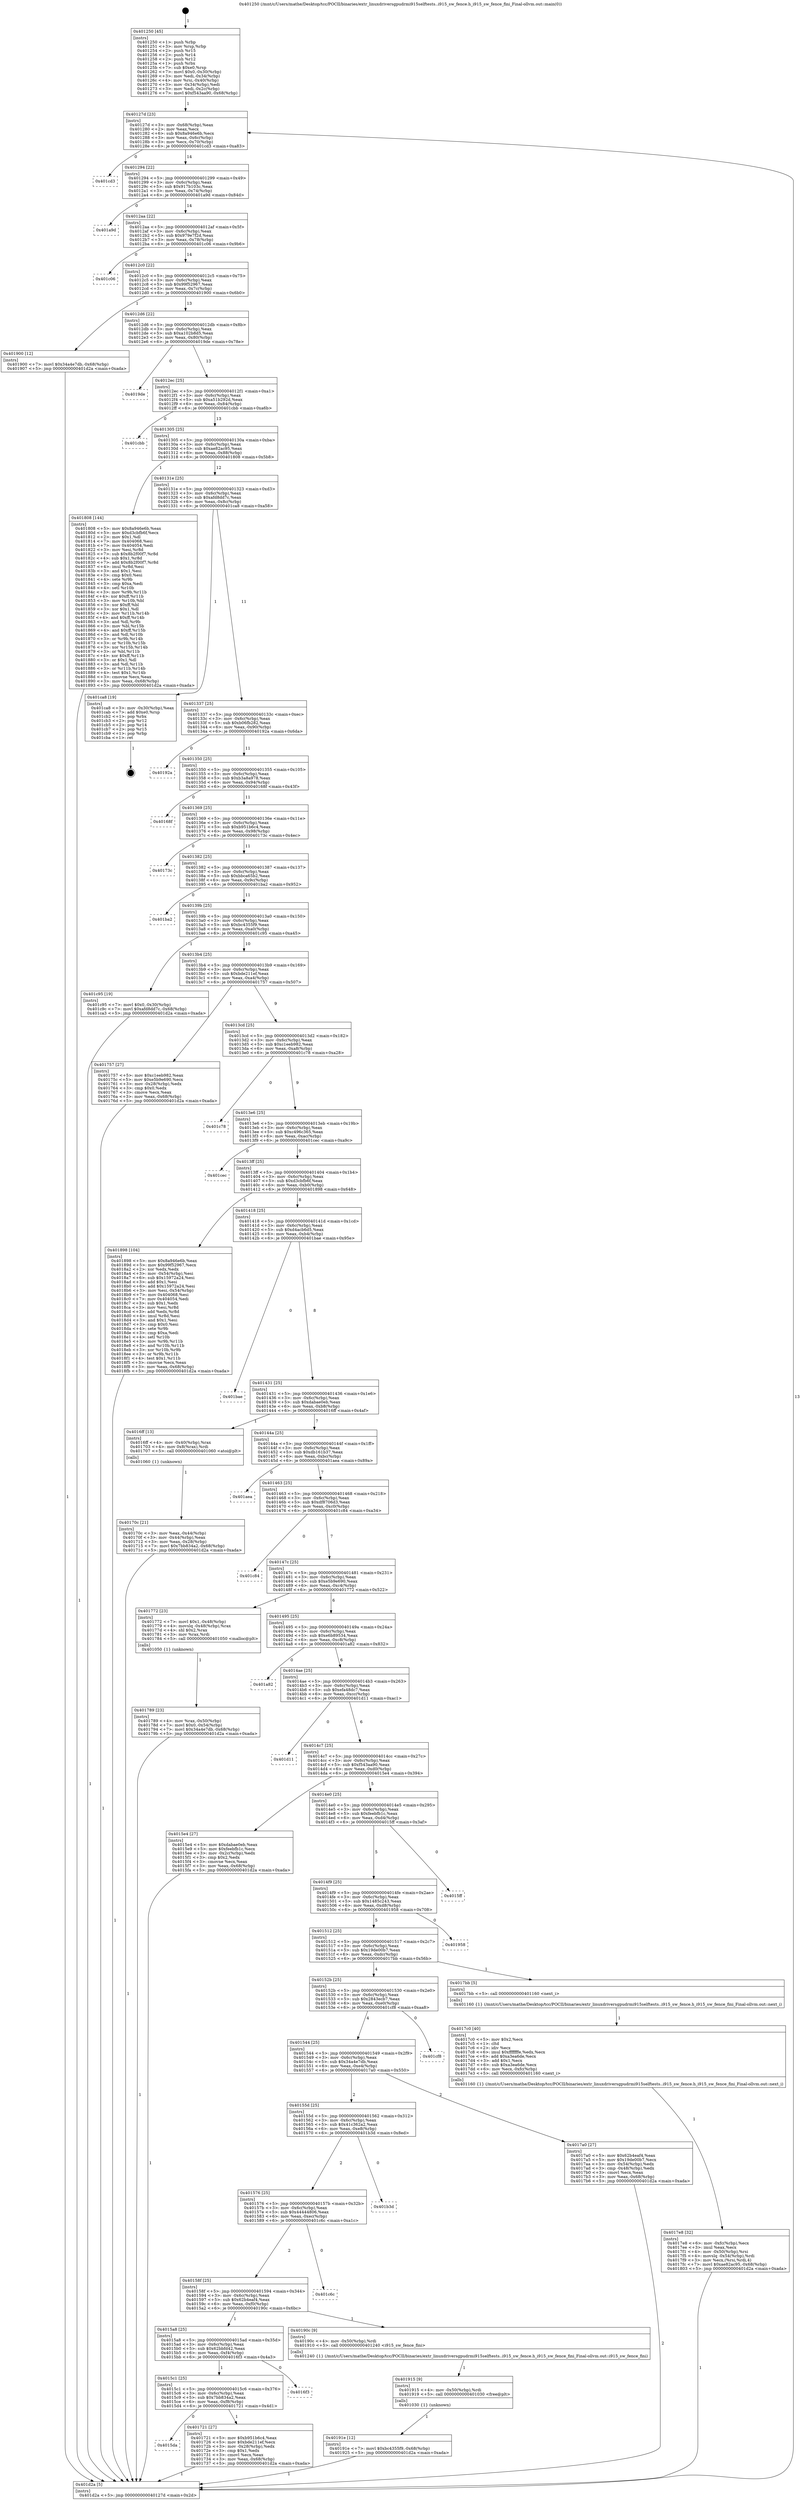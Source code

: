 digraph "0x401250" {
  label = "0x401250 (/mnt/c/Users/mathe/Desktop/tcc/POCII/binaries/extr_linuxdriversgpudrmi915selftests..i915_sw_fence.h_i915_sw_fence_fini_Final-ollvm.out::main(0))"
  labelloc = "t"
  node[shape=record]

  Entry [label="",width=0.3,height=0.3,shape=circle,fillcolor=black,style=filled]
  "0x40127d" [label="{
     0x40127d [23]\l
     | [instrs]\l
     &nbsp;&nbsp;0x40127d \<+3\>: mov -0x68(%rbp),%eax\l
     &nbsp;&nbsp;0x401280 \<+2\>: mov %eax,%ecx\l
     &nbsp;&nbsp;0x401282 \<+6\>: sub $0x8a946e6b,%ecx\l
     &nbsp;&nbsp;0x401288 \<+3\>: mov %eax,-0x6c(%rbp)\l
     &nbsp;&nbsp;0x40128b \<+3\>: mov %ecx,-0x70(%rbp)\l
     &nbsp;&nbsp;0x40128e \<+6\>: je 0000000000401cd3 \<main+0xa83\>\l
  }"]
  "0x401cd3" [label="{
     0x401cd3\l
  }", style=dashed]
  "0x401294" [label="{
     0x401294 [22]\l
     | [instrs]\l
     &nbsp;&nbsp;0x401294 \<+5\>: jmp 0000000000401299 \<main+0x49\>\l
     &nbsp;&nbsp;0x401299 \<+3\>: mov -0x6c(%rbp),%eax\l
     &nbsp;&nbsp;0x40129c \<+5\>: sub $0x917b103c,%eax\l
     &nbsp;&nbsp;0x4012a1 \<+3\>: mov %eax,-0x74(%rbp)\l
     &nbsp;&nbsp;0x4012a4 \<+6\>: je 0000000000401a9d \<main+0x84d\>\l
  }"]
  Exit [label="",width=0.3,height=0.3,shape=circle,fillcolor=black,style=filled,peripheries=2]
  "0x401a9d" [label="{
     0x401a9d\l
  }", style=dashed]
  "0x4012aa" [label="{
     0x4012aa [22]\l
     | [instrs]\l
     &nbsp;&nbsp;0x4012aa \<+5\>: jmp 00000000004012af \<main+0x5f\>\l
     &nbsp;&nbsp;0x4012af \<+3\>: mov -0x6c(%rbp),%eax\l
     &nbsp;&nbsp;0x4012b2 \<+5\>: sub $0x979e7f2d,%eax\l
     &nbsp;&nbsp;0x4012b7 \<+3\>: mov %eax,-0x78(%rbp)\l
     &nbsp;&nbsp;0x4012ba \<+6\>: je 0000000000401c06 \<main+0x9b6\>\l
  }"]
  "0x40191e" [label="{
     0x40191e [12]\l
     | [instrs]\l
     &nbsp;&nbsp;0x40191e \<+7\>: movl $0xbc4355f9,-0x68(%rbp)\l
     &nbsp;&nbsp;0x401925 \<+5\>: jmp 0000000000401d2a \<main+0xada\>\l
  }"]
  "0x401c06" [label="{
     0x401c06\l
  }", style=dashed]
  "0x4012c0" [label="{
     0x4012c0 [22]\l
     | [instrs]\l
     &nbsp;&nbsp;0x4012c0 \<+5\>: jmp 00000000004012c5 \<main+0x75\>\l
     &nbsp;&nbsp;0x4012c5 \<+3\>: mov -0x6c(%rbp),%eax\l
     &nbsp;&nbsp;0x4012c8 \<+5\>: sub $0x99f52967,%eax\l
     &nbsp;&nbsp;0x4012cd \<+3\>: mov %eax,-0x7c(%rbp)\l
     &nbsp;&nbsp;0x4012d0 \<+6\>: je 0000000000401900 \<main+0x6b0\>\l
  }"]
  "0x401915" [label="{
     0x401915 [9]\l
     | [instrs]\l
     &nbsp;&nbsp;0x401915 \<+4\>: mov -0x50(%rbp),%rdi\l
     &nbsp;&nbsp;0x401919 \<+5\>: call 0000000000401030 \<free@plt\>\l
     | [calls]\l
     &nbsp;&nbsp;0x401030 \{1\} (unknown)\l
  }"]
  "0x401900" [label="{
     0x401900 [12]\l
     | [instrs]\l
     &nbsp;&nbsp;0x401900 \<+7\>: movl $0x34a4e7db,-0x68(%rbp)\l
     &nbsp;&nbsp;0x401907 \<+5\>: jmp 0000000000401d2a \<main+0xada\>\l
  }"]
  "0x4012d6" [label="{
     0x4012d6 [22]\l
     | [instrs]\l
     &nbsp;&nbsp;0x4012d6 \<+5\>: jmp 00000000004012db \<main+0x8b\>\l
     &nbsp;&nbsp;0x4012db \<+3\>: mov -0x6c(%rbp),%eax\l
     &nbsp;&nbsp;0x4012de \<+5\>: sub $0xa102b8d5,%eax\l
     &nbsp;&nbsp;0x4012e3 \<+3\>: mov %eax,-0x80(%rbp)\l
     &nbsp;&nbsp;0x4012e6 \<+6\>: je 00000000004019de \<main+0x78e\>\l
  }"]
  "0x4017e8" [label="{
     0x4017e8 [32]\l
     | [instrs]\l
     &nbsp;&nbsp;0x4017e8 \<+6\>: mov -0xfc(%rbp),%ecx\l
     &nbsp;&nbsp;0x4017ee \<+3\>: imul %eax,%ecx\l
     &nbsp;&nbsp;0x4017f1 \<+4\>: mov -0x50(%rbp),%rsi\l
     &nbsp;&nbsp;0x4017f5 \<+4\>: movslq -0x54(%rbp),%rdi\l
     &nbsp;&nbsp;0x4017f9 \<+3\>: mov %ecx,(%rsi,%rdi,4)\l
     &nbsp;&nbsp;0x4017fc \<+7\>: movl $0xae82ac95,-0x68(%rbp)\l
     &nbsp;&nbsp;0x401803 \<+5\>: jmp 0000000000401d2a \<main+0xada\>\l
  }"]
  "0x4019de" [label="{
     0x4019de\l
  }", style=dashed]
  "0x4012ec" [label="{
     0x4012ec [25]\l
     | [instrs]\l
     &nbsp;&nbsp;0x4012ec \<+5\>: jmp 00000000004012f1 \<main+0xa1\>\l
     &nbsp;&nbsp;0x4012f1 \<+3\>: mov -0x6c(%rbp),%eax\l
     &nbsp;&nbsp;0x4012f4 \<+5\>: sub $0xa51b292d,%eax\l
     &nbsp;&nbsp;0x4012f9 \<+6\>: mov %eax,-0x84(%rbp)\l
     &nbsp;&nbsp;0x4012ff \<+6\>: je 0000000000401cbb \<main+0xa6b\>\l
  }"]
  "0x4017c0" [label="{
     0x4017c0 [40]\l
     | [instrs]\l
     &nbsp;&nbsp;0x4017c0 \<+5\>: mov $0x2,%ecx\l
     &nbsp;&nbsp;0x4017c5 \<+1\>: cltd\l
     &nbsp;&nbsp;0x4017c6 \<+2\>: idiv %ecx\l
     &nbsp;&nbsp;0x4017c8 \<+6\>: imul $0xfffffffe,%edx,%ecx\l
     &nbsp;&nbsp;0x4017ce \<+6\>: add $0xa3ea6de,%ecx\l
     &nbsp;&nbsp;0x4017d4 \<+3\>: add $0x1,%ecx\l
     &nbsp;&nbsp;0x4017d7 \<+6\>: sub $0xa3ea6de,%ecx\l
     &nbsp;&nbsp;0x4017dd \<+6\>: mov %ecx,-0xfc(%rbp)\l
     &nbsp;&nbsp;0x4017e3 \<+5\>: call 0000000000401160 \<next_i\>\l
     | [calls]\l
     &nbsp;&nbsp;0x401160 \{1\} (/mnt/c/Users/mathe/Desktop/tcc/POCII/binaries/extr_linuxdriversgpudrmi915selftests..i915_sw_fence.h_i915_sw_fence_fini_Final-ollvm.out::next_i)\l
  }"]
  "0x401cbb" [label="{
     0x401cbb\l
  }", style=dashed]
  "0x401305" [label="{
     0x401305 [25]\l
     | [instrs]\l
     &nbsp;&nbsp;0x401305 \<+5\>: jmp 000000000040130a \<main+0xba\>\l
     &nbsp;&nbsp;0x40130a \<+3\>: mov -0x6c(%rbp),%eax\l
     &nbsp;&nbsp;0x40130d \<+5\>: sub $0xae82ac95,%eax\l
     &nbsp;&nbsp;0x401312 \<+6\>: mov %eax,-0x88(%rbp)\l
     &nbsp;&nbsp;0x401318 \<+6\>: je 0000000000401808 \<main+0x5b8\>\l
  }"]
  "0x401789" [label="{
     0x401789 [23]\l
     | [instrs]\l
     &nbsp;&nbsp;0x401789 \<+4\>: mov %rax,-0x50(%rbp)\l
     &nbsp;&nbsp;0x40178d \<+7\>: movl $0x0,-0x54(%rbp)\l
     &nbsp;&nbsp;0x401794 \<+7\>: movl $0x34a4e7db,-0x68(%rbp)\l
     &nbsp;&nbsp;0x40179b \<+5\>: jmp 0000000000401d2a \<main+0xada\>\l
  }"]
  "0x401808" [label="{
     0x401808 [144]\l
     | [instrs]\l
     &nbsp;&nbsp;0x401808 \<+5\>: mov $0x8a946e6b,%eax\l
     &nbsp;&nbsp;0x40180d \<+5\>: mov $0xd3cbfb6f,%ecx\l
     &nbsp;&nbsp;0x401812 \<+2\>: mov $0x1,%dl\l
     &nbsp;&nbsp;0x401814 \<+7\>: mov 0x404068,%esi\l
     &nbsp;&nbsp;0x40181b \<+7\>: mov 0x404054,%edi\l
     &nbsp;&nbsp;0x401822 \<+3\>: mov %esi,%r8d\l
     &nbsp;&nbsp;0x401825 \<+7\>: sub $0x8b2f00f7,%r8d\l
     &nbsp;&nbsp;0x40182c \<+4\>: sub $0x1,%r8d\l
     &nbsp;&nbsp;0x401830 \<+7\>: add $0x8b2f00f7,%r8d\l
     &nbsp;&nbsp;0x401837 \<+4\>: imul %r8d,%esi\l
     &nbsp;&nbsp;0x40183b \<+3\>: and $0x1,%esi\l
     &nbsp;&nbsp;0x40183e \<+3\>: cmp $0x0,%esi\l
     &nbsp;&nbsp;0x401841 \<+4\>: sete %r9b\l
     &nbsp;&nbsp;0x401845 \<+3\>: cmp $0xa,%edi\l
     &nbsp;&nbsp;0x401848 \<+4\>: setl %r10b\l
     &nbsp;&nbsp;0x40184c \<+3\>: mov %r9b,%r11b\l
     &nbsp;&nbsp;0x40184f \<+4\>: xor $0xff,%r11b\l
     &nbsp;&nbsp;0x401853 \<+3\>: mov %r10b,%bl\l
     &nbsp;&nbsp;0x401856 \<+3\>: xor $0xff,%bl\l
     &nbsp;&nbsp;0x401859 \<+3\>: xor $0x1,%dl\l
     &nbsp;&nbsp;0x40185c \<+3\>: mov %r11b,%r14b\l
     &nbsp;&nbsp;0x40185f \<+4\>: and $0xff,%r14b\l
     &nbsp;&nbsp;0x401863 \<+3\>: and %dl,%r9b\l
     &nbsp;&nbsp;0x401866 \<+3\>: mov %bl,%r15b\l
     &nbsp;&nbsp;0x401869 \<+4\>: and $0xff,%r15b\l
     &nbsp;&nbsp;0x40186d \<+3\>: and %dl,%r10b\l
     &nbsp;&nbsp;0x401870 \<+3\>: or %r9b,%r14b\l
     &nbsp;&nbsp;0x401873 \<+3\>: or %r10b,%r15b\l
     &nbsp;&nbsp;0x401876 \<+3\>: xor %r15b,%r14b\l
     &nbsp;&nbsp;0x401879 \<+3\>: or %bl,%r11b\l
     &nbsp;&nbsp;0x40187c \<+4\>: xor $0xff,%r11b\l
     &nbsp;&nbsp;0x401880 \<+3\>: or $0x1,%dl\l
     &nbsp;&nbsp;0x401883 \<+3\>: and %dl,%r11b\l
     &nbsp;&nbsp;0x401886 \<+3\>: or %r11b,%r14b\l
     &nbsp;&nbsp;0x401889 \<+4\>: test $0x1,%r14b\l
     &nbsp;&nbsp;0x40188d \<+3\>: cmovne %ecx,%eax\l
     &nbsp;&nbsp;0x401890 \<+3\>: mov %eax,-0x68(%rbp)\l
     &nbsp;&nbsp;0x401893 \<+5\>: jmp 0000000000401d2a \<main+0xada\>\l
  }"]
  "0x40131e" [label="{
     0x40131e [25]\l
     | [instrs]\l
     &nbsp;&nbsp;0x40131e \<+5\>: jmp 0000000000401323 \<main+0xd3\>\l
     &nbsp;&nbsp;0x401323 \<+3\>: mov -0x6c(%rbp),%eax\l
     &nbsp;&nbsp;0x401326 \<+5\>: sub $0xafd8dd7c,%eax\l
     &nbsp;&nbsp;0x40132b \<+6\>: mov %eax,-0x8c(%rbp)\l
     &nbsp;&nbsp;0x401331 \<+6\>: je 0000000000401ca8 \<main+0xa58\>\l
  }"]
  "0x4015da" [label="{
     0x4015da\l
  }", style=dashed]
  "0x401ca8" [label="{
     0x401ca8 [19]\l
     | [instrs]\l
     &nbsp;&nbsp;0x401ca8 \<+3\>: mov -0x30(%rbp),%eax\l
     &nbsp;&nbsp;0x401cab \<+7\>: add $0xe0,%rsp\l
     &nbsp;&nbsp;0x401cb2 \<+1\>: pop %rbx\l
     &nbsp;&nbsp;0x401cb3 \<+2\>: pop %r12\l
     &nbsp;&nbsp;0x401cb5 \<+2\>: pop %r14\l
     &nbsp;&nbsp;0x401cb7 \<+2\>: pop %r15\l
     &nbsp;&nbsp;0x401cb9 \<+1\>: pop %rbp\l
     &nbsp;&nbsp;0x401cba \<+1\>: ret\l
  }"]
  "0x401337" [label="{
     0x401337 [25]\l
     | [instrs]\l
     &nbsp;&nbsp;0x401337 \<+5\>: jmp 000000000040133c \<main+0xec\>\l
     &nbsp;&nbsp;0x40133c \<+3\>: mov -0x6c(%rbp),%eax\l
     &nbsp;&nbsp;0x40133f \<+5\>: sub $0xb06fb282,%eax\l
     &nbsp;&nbsp;0x401344 \<+6\>: mov %eax,-0x90(%rbp)\l
     &nbsp;&nbsp;0x40134a \<+6\>: je 000000000040192a \<main+0x6da\>\l
  }"]
  "0x401721" [label="{
     0x401721 [27]\l
     | [instrs]\l
     &nbsp;&nbsp;0x401721 \<+5\>: mov $0xb951b6c4,%eax\l
     &nbsp;&nbsp;0x401726 \<+5\>: mov $0xbde211ef,%ecx\l
     &nbsp;&nbsp;0x40172b \<+3\>: mov -0x28(%rbp),%edx\l
     &nbsp;&nbsp;0x40172e \<+3\>: cmp $0x1,%edx\l
     &nbsp;&nbsp;0x401731 \<+3\>: cmovl %ecx,%eax\l
     &nbsp;&nbsp;0x401734 \<+3\>: mov %eax,-0x68(%rbp)\l
     &nbsp;&nbsp;0x401737 \<+5\>: jmp 0000000000401d2a \<main+0xada\>\l
  }"]
  "0x40192a" [label="{
     0x40192a\l
  }", style=dashed]
  "0x401350" [label="{
     0x401350 [25]\l
     | [instrs]\l
     &nbsp;&nbsp;0x401350 \<+5\>: jmp 0000000000401355 \<main+0x105\>\l
     &nbsp;&nbsp;0x401355 \<+3\>: mov -0x6c(%rbp),%eax\l
     &nbsp;&nbsp;0x401358 \<+5\>: sub $0xb3a8a978,%eax\l
     &nbsp;&nbsp;0x40135d \<+6\>: mov %eax,-0x94(%rbp)\l
     &nbsp;&nbsp;0x401363 \<+6\>: je 000000000040168f \<main+0x43f\>\l
  }"]
  "0x4015c1" [label="{
     0x4015c1 [25]\l
     | [instrs]\l
     &nbsp;&nbsp;0x4015c1 \<+5\>: jmp 00000000004015c6 \<main+0x376\>\l
     &nbsp;&nbsp;0x4015c6 \<+3\>: mov -0x6c(%rbp),%eax\l
     &nbsp;&nbsp;0x4015c9 \<+5\>: sub $0x7bb834a2,%eax\l
     &nbsp;&nbsp;0x4015ce \<+6\>: mov %eax,-0xf8(%rbp)\l
     &nbsp;&nbsp;0x4015d4 \<+6\>: je 0000000000401721 \<main+0x4d1\>\l
  }"]
  "0x40168f" [label="{
     0x40168f\l
  }", style=dashed]
  "0x401369" [label="{
     0x401369 [25]\l
     | [instrs]\l
     &nbsp;&nbsp;0x401369 \<+5\>: jmp 000000000040136e \<main+0x11e\>\l
     &nbsp;&nbsp;0x40136e \<+3\>: mov -0x6c(%rbp),%eax\l
     &nbsp;&nbsp;0x401371 \<+5\>: sub $0xb951b6c4,%eax\l
     &nbsp;&nbsp;0x401376 \<+6\>: mov %eax,-0x98(%rbp)\l
     &nbsp;&nbsp;0x40137c \<+6\>: je 000000000040173c \<main+0x4ec\>\l
  }"]
  "0x4016f3" [label="{
     0x4016f3\l
  }", style=dashed]
  "0x40173c" [label="{
     0x40173c\l
  }", style=dashed]
  "0x401382" [label="{
     0x401382 [25]\l
     | [instrs]\l
     &nbsp;&nbsp;0x401382 \<+5\>: jmp 0000000000401387 \<main+0x137\>\l
     &nbsp;&nbsp;0x401387 \<+3\>: mov -0x6c(%rbp),%eax\l
     &nbsp;&nbsp;0x40138a \<+5\>: sub $0xbbca65b2,%eax\l
     &nbsp;&nbsp;0x40138f \<+6\>: mov %eax,-0x9c(%rbp)\l
     &nbsp;&nbsp;0x401395 \<+6\>: je 0000000000401ba2 \<main+0x952\>\l
  }"]
  "0x4015a8" [label="{
     0x4015a8 [25]\l
     | [instrs]\l
     &nbsp;&nbsp;0x4015a8 \<+5\>: jmp 00000000004015ad \<main+0x35d\>\l
     &nbsp;&nbsp;0x4015ad \<+3\>: mov -0x6c(%rbp),%eax\l
     &nbsp;&nbsp;0x4015b0 \<+5\>: sub $0x62bbfd42,%eax\l
     &nbsp;&nbsp;0x4015b5 \<+6\>: mov %eax,-0xf4(%rbp)\l
     &nbsp;&nbsp;0x4015bb \<+6\>: je 00000000004016f3 \<main+0x4a3\>\l
  }"]
  "0x401ba2" [label="{
     0x401ba2\l
  }", style=dashed]
  "0x40139b" [label="{
     0x40139b [25]\l
     | [instrs]\l
     &nbsp;&nbsp;0x40139b \<+5\>: jmp 00000000004013a0 \<main+0x150\>\l
     &nbsp;&nbsp;0x4013a0 \<+3\>: mov -0x6c(%rbp),%eax\l
     &nbsp;&nbsp;0x4013a3 \<+5\>: sub $0xbc4355f9,%eax\l
     &nbsp;&nbsp;0x4013a8 \<+6\>: mov %eax,-0xa0(%rbp)\l
     &nbsp;&nbsp;0x4013ae \<+6\>: je 0000000000401c95 \<main+0xa45\>\l
  }"]
  "0x40190c" [label="{
     0x40190c [9]\l
     | [instrs]\l
     &nbsp;&nbsp;0x40190c \<+4\>: mov -0x50(%rbp),%rdi\l
     &nbsp;&nbsp;0x401910 \<+5\>: call 0000000000401240 \<i915_sw_fence_fini\>\l
     | [calls]\l
     &nbsp;&nbsp;0x401240 \{1\} (/mnt/c/Users/mathe/Desktop/tcc/POCII/binaries/extr_linuxdriversgpudrmi915selftests..i915_sw_fence.h_i915_sw_fence_fini_Final-ollvm.out::i915_sw_fence_fini)\l
  }"]
  "0x401c95" [label="{
     0x401c95 [19]\l
     | [instrs]\l
     &nbsp;&nbsp;0x401c95 \<+7\>: movl $0x0,-0x30(%rbp)\l
     &nbsp;&nbsp;0x401c9c \<+7\>: movl $0xafd8dd7c,-0x68(%rbp)\l
     &nbsp;&nbsp;0x401ca3 \<+5\>: jmp 0000000000401d2a \<main+0xada\>\l
  }"]
  "0x4013b4" [label="{
     0x4013b4 [25]\l
     | [instrs]\l
     &nbsp;&nbsp;0x4013b4 \<+5\>: jmp 00000000004013b9 \<main+0x169\>\l
     &nbsp;&nbsp;0x4013b9 \<+3\>: mov -0x6c(%rbp),%eax\l
     &nbsp;&nbsp;0x4013bc \<+5\>: sub $0xbde211ef,%eax\l
     &nbsp;&nbsp;0x4013c1 \<+6\>: mov %eax,-0xa4(%rbp)\l
     &nbsp;&nbsp;0x4013c7 \<+6\>: je 0000000000401757 \<main+0x507\>\l
  }"]
  "0x40158f" [label="{
     0x40158f [25]\l
     | [instrs]\l
     &nbsp;&nbsp;0x40158f \<+5\>: jmp 0000000000401594 \<main+0x344\>\l
     &nbsp;&nbsp;0x401594 \<+3\>: mov -0x6c(%rbp),%eax\l
     &nbsp;&nbsp;0x401597 \<+5\>: sub $0x62b4eaf4,%eax\l
     &nbsp;&nbsp;0x40159c \<+6\>: mov %eax,-0xf0(%rbp)\l
     &nbsp;&nbsp;0x4015a2 \<+6\>: je 000000000040190c \<main+0x6bc\>\l
  }"]
  "0x401757" [label="{
     0x401757 [27]\l
     | [instrs]\l
     &nbsp;&nbsp;0x401757 \<+5\>: mov $0xc1eeb982,%eax\l
     &nbsp;&nbsp;0x40175c \<+5\>: mov $0xe5b9e690,%ecx\l
     &nbsp;&nbsp;0x401761 \<+3\>: mov -0x28(%rbp),%edx\l
     &nbsp;&nbsp;0x401764 \<+3\>: cmp $0x0,%edx\l
     &nbsp;&nbsp;0x401767 \<+3\>: cmove %ecx,%eax\l
     &nbsp;&nbsp;0x40176a \<+3\>: mov %eax,-0x68(%rbp)\l
     &nbsp;&nbsp;0x40176d \<+5\>: jmp 0000000000401d2a \<main+0xada\>\l
  }"]
  "0x4013cd" [label="{
     0x4013cd [25]\l
     | [instrs]\l
     &nbsp;&nbsp;0x4013cd \<+5\>: jmp 00000000004013d2 \<main+0x182\>\l
     &nbsp;&nbsp;0x4013d2 \<+3\>: mov -0x6c(%rbp),%eax\l
     &nbsp;&nbsp;0x4013d5 \<+5\>: sub $0xc1eeb982,%eax\l
     &nbsp;&nbsp;0x4013da \<+6\>: mov %eax,-0xa8(%rbp)\l
     &nbsp;&nbsp;0x4013e0 \<+6\>: je 0000000000401c78 \<main+0xa28\>\l
  }"]
  "0x401c6c" [label="{
     0x401c6c\l
  }", style=dashed]
  "0x401c78" [label="{
     0x401c78\l
  }", style=dashed]
  "0x4013e6" [label="{
     0x4013e6 [25]\l
     | [instrs]\l
     &nbsp;&nbsp;0x4013e6 \<+5\>: jmp 00000000004013eb \<main+0x19b\>\l
     &nbsp;&nbsp;0x4013eb \<+3\>: mov -0x6c(%rbp),%eax\l
     &nbsp;&nbsp;0x4013ee \<+5\>: sub $0xc496c365,%eax\l
     &nbsp;&nbsp;0x4013f3 \<+6\>: mov %eax,-0xac(%rbp)\l
     &nbsp;&nbsp;0x4013f9 \<+6\>: je 0000000000401cec \<main+0xa9c\>\l
  }"]
  "0x401576" [label="{
     0x401576 [25]\l
     | [instrs]\l
     &nbsp;&nbsp;0x401576 \<+5\>: jmp 000000000040157b \<main+0x32b\>\l
     &nbsp;&nbsp;0x40157b \<+3\>: mov -0x6c(%rbp),%eax\l
     &nbsp;&nbsp;0x40157e \<+5\>: sub $0x44444806,%eax\l
     &nbsp;&nbsp;0x401583 \<+6\>: mov %eax,-0xec(%rbp)\l
     &nbsp;&nbsp;0x401589 \<+6\>: je 0000000000401c6c \<main+0xa1c\>\l
  }"]
  "0x401cec" [label="{
     0x401cec\l
  }", style=dashed]
  "0x4013ff" [label="{
     0x4013ff [25]\l
     | [instrs]\l
     &nbsp;&nbsp;0x4013ff \<+5\>: jmp 0000000000401404 \<main+0x1b4\>\l
     &nbsp;&nbsp;0x401404 \<+3\>: mov -0x6c(%rbp),%eax\l
     &nbsp;&nbsp;0x401407 \<+5\>: sub $0xd3cbfb6f,%eax\l
     &nbsp;&nbsp;0x40140c \<+6\>: mov %eax,-0xb0(%rbp)\l
     &nbsp;&nbsp;0x401412 \<+6\>: je 0000000000401898 \<main+0x648\>\l
  }"]
  "0x401b3d" [label="{
     0x401b3d\l
  }", style=dashed]
  "0x401898" [label="{
     0x401898 [104]\l
     | [instrs]\l
     &nbsp;&nbsp;0x401898 \<+5\>: mov $0x8a946e6b,%eax\l
     &nbsp;&nbsp;0x40189d \<+5\>: mov $0x99f52967,%ecx\l
     &nbsp;&nbsp;0x4018a2 \<+2\>: xor %edx,%edx\l
     &nbsp;&nbsp;0x4018a4 \<+3\>: mov -0x54(%rbp),%esi\l
     &nbsp;&nbsp;0x4018a7 \<+6\>: sub $0x15972a24,%esi\l
     &nbsp;&nbsp;0x4018ad \<+3\>: add $0x1,%esi\l
     &nbsp;&nbsp;0x4018b0 \<+6\>: add $0x15972a24,%esi\l
     &nbsp;&nbsp;0x4018b6 \<+3\>: mov %esi,-0x54(%rbp)\l
     &nbsp;&nbsp;0x4018b9 \<+7\>: mov 0x404068,%esi\l
     &nbsp;&nbsp;0x4018c0 \<+7\>: mov 0x404054,%edi\l
     &nbsp;&nbsp;0x4018c7 \<+3\>: sub $0x1,%edx\l
     &nbsp;&nbsp;0x4018ca \<+3\>: mov %esi,%r8d\l
     &nbsp;&nbsp;0x4018cd \<+3\>: add %edx,%r8d\l
     &nbsp;&nbsp;0x4018d0 \<+4\>: imul %r8d,%esi\l
     &nbsp;&nbsp;0x4018d4 \<+3\>: and $0x1,%esi\l
     &nbsp;&nbsp;0x4018d7 \<+3\>: cmp $0x0,%esi\l
     &nbsp;&nbsp;0x4018da \<+4\>: sete %r9b\l
     &nbsp;&nbsp;0x4018de \<+3\>: cmp $0xa,%edi\l
     &nbsp;&nbsp;0x4018e1 \<+4\>: setl %r10b\l
     &nbsp;&nbsp;0x4018e5 \<+3\>: mov %r9b,%r11b\l
     &nbsp;&nbsp;0x4018e8 \<+3\>: and %r10b,%r11b\l
     &nbsp;&nbsp;0x4018eb \<+3\>: xor %r10b,%r9b\l
     &nbsp;&nbsp;0x4018ee \<+3\>: or %r9b,%r11b\l
     &nbsp;&nbsp;0x4018f1 \<+4\>: test $0x1,%r11b\l
     &nbsp;&nbsp;0x4018f5 \<+3\>: cmovne %ecx,%eax\l
     &nbsp;&nbsp;0x4018f8 \<+3\>: mov %eax,-0x68(%rbp)\l
     &nbsp;&nbsp;0x4018fb \<+5\>: jmp 0000000000401d2a \<main+0xada\>\l
  }"]
  "0x401418" [label="{
     0x401418 [25]\l
     | [instrs]\l
     &nbsp;&nbsp;0x401418 \<+5\>: jmp 000000000040141d \<main+0x1cd\>\l
     &nbsp;&nbsp;0x40141d \<+3\>: mov -0x6c(%rbp),%eax\l
     &nbsp;&nbsp;0x401420 \<+5\>: sub $0xd4acb6d5,%eax\l
     &nbsp;&nbsp;0x401425 \<+6\>: mov %eax,-0xb4(%rbp)\l
     &nbsp;&nbsp;0x40142b \<+6\>: je 0000000000401bae \<main+0x95e\>\l
  }"]
  "0x40155d" [label="{
     0x40155d [25]\l
     | [instrs]\l
     &nbsp;&nbsp;0x40155d \<+5\>: jmp 0000000000401562 \<main+0x312\>\l
     &nbsp;&nbsp;0x401562 \<+3\>: mov -0x6c(%rbp),%eax\l
     &nbsp;&nbsp;0x401565 \<+5\>: sub $0x41c362a2,%eax\l
     &nbsp;&nbsp;0x40156a \<+6\>: mov %eax,-0xe8(%rbp)\l
     &nbsp;&nbsp;0x401570 \<+6\>: je 0000000000401b3d \<main+0x8ed\>\l
  }"]
  "0x401bae" [label="{
     0x401bae\l
  }", style=dashed]
  "0x401431" [label="{
     0x401431 [25]\l
     | [instrs]\l
     &nbsp;&nbsp;0x401431 \<+5\>: jmp 0000000000401436 \<main+0x1e6\>\l
     &nbsp;&nbsp;0x401436 \<+3\>: mov -0x6c(%rbp),%eax\l
     &nbsp;&nbsp;0x401439 \<+5\>: sub $0xdabae0eb,%eax\l
     &nbsp;&nbsp;0x40143e \<+6\>: mov %eax,-0xb8(%rbp)\l
     &nbsp;&nbsp;0x401444 \<+6\>: je 00000000004016ff \<main+0x4af\>\l
  }"]
  "0x4017a0" [label="{
     0x4017a0 [27]\l
     | [instrs]\l
     &nbsp;&nbsp;0x4017a0 \<+5\>: mov $0x62b4eaf4,%eax\l
     &nbsp;&nbsp;0x4017a5 \<+5\>: mov $0x19de00b7,%ecx\l
     &nbsp;&nbsp;0x4017aa \<+3\>: mov -0x54(%rbp),%edx\l
     &nbsp;&nbsp;0x4017ad \<+3\>: cmp -0x48(%rbp),%edx\l
     &nbsp;&nbsp;0x4017b0 \<+3\>: cmovl %ecx,%eax\l
     &nbsp;&nbsp;0x4017b3 \<+3\>: mov %eax,-0x68(%rbp)\l
     &nbsp;&nbsp;0x4017b6 \<+5\>: jmp 0000000000401d2a \<main+0xada\>\l
  }"]
  "0x4016ff" [label="{
     0x4016ff [13]\l
     | [instrs]\l
     &nbsp;&nbsp;0x4016ff \<+4\>: mov -0x40(%rbp),%rax\l
     &nbsp;&nbsp;0x401703 \<+4\>: mov 0x8(%rax),%rdi\l
     &nbsp;&nbsp;0x401707 \<+5\>: call 0000000000401060 \<atoi@plt\>\l
     | [calls]\l
     &nbsp;&nbsp;0x401060 \{1\} (unknown)\l
  }"]
  "0x40144a" [label="{
     0x40144a [25]\l
     | [instrs]\l
     &nbsp;&nbsp;0x40144a \<+5\>: jmp 000000000040144f \<main+0x1ff\>\l
     &nbsp;&nbsp;0x40144f \<+3\>: mov -0x6c(%rbp),%eax\l
     &nbsp;&nbsp;0x401452 \<+5\>: sub $0xdb161b37,%eax\l
     &nbsp;&nbsp;0x401457 \<+6\>: mov %eax,-0xbc(%rbp)\l
     &nbsp;&nbsp;0x40145d \<+6\>: je 0000000000401aea \<main+0x89a\>\l
  }"]
  "0x401544" [label="{
     0x401544 [25]\l
     | [instrs]\l
     &nbsp;&nbsp;0x401544 \<+5\>: jmp 0000000000401549 \<main+0x2f9\>\l
     &nbsp;&nbsp;0x401549 \<+3\>: mov -0x6c(%rbp),%eax\l
     &nbsp;&nbsp;0x40154c \<+5\>: sub $0x34a4e7db,%eax\l
     &nbsp;&nbsp;0x401551 \<+6\>: mov %eax,-0xe4(%rbp)\l
     &nbsp;&nbsp;0x401557 \<+6\>: je 00000000004017a0 \<main+0x550\>\l
  }"]
  "0x401aea" [label="{
     0x401aea\l
  }", style=dashed]
  "0x401463" [label="{
     0x401463 [25]\l
     | [instrs]\l
     &nbsp;&nbsp;0x401463 \<+5\>: jmp 0000000000401468 \<main+0x218\>\l
     &nbsp;&nbsp;0x401468 \<+3\>: mov -0x6c(%rbp),%eax\l
     &nbsp;&nbsp;0x40146b \<+5\>: sub $0xdf8706d3,%eax\l
     &nbsp;&nbsp;0x401470 \<+6\>: mov %eax,-0xc0(%rbp)\l
     &nbsp;&nbsp;0x401476 \<+6\>: je 0000000000401c84 \<main+0xa34\>\l
  }"]
  "0x401cf8" [label="{
     0x401cf8\l
  }", style=dashed]
  "0x401c84" [label="{
     0x401c84\l
  }", style=dashed]
  "0x40147c" [label="{
     0x40147c [25]\l
     | [instrs]\l
     &nbsp;&nbsp;0x40147c \<+5\>: jmp 0000000000401481 \<main+0x231\>\l
     &nbsp;&nbsp;0x401481 \<+3\>: mov -0x6c(%rbp),%eax\l
     &nbsp;&nbsp;0x401484 \<+5\>: sub $0xe5b9e690,%eax\l
     &nbsp;&nbsp;0x401489 \<+6\>: mov %eax,-0xc4(%rbp)\l
     &nbsp;&nbsp;0x40148f \<+6\>: je 0000000000401772 \<main+0x522\>\l
  }"]
  "0x40152b" [label="{
     0x40152b [25]\l
     | [instrs]\l
     &nbsp;&nbsp;0x40152b \<+5\>: jmp 0000000000401530 \<main+0x2e0\>\l
     &nbsp;&nbsp;0x401530 \<+3\>: mov -0x6c(%rbp),%eax\l
     &nbsp;&nbsp;0x401533 \<+5\>: sub $0x2843ecb7,%eax\l
     &nbsp;&nbsp;0x401538 \<+6\>: mov %eax,-0xe0(%rbp)\l
     &nbsp;&nbsp;0x40153e \<+6\>: je 0000000000401cf8 \<main+0xaa8\>\l
  }"]
  "0x401772" [label="{
     0x401772 [23]\l
     | [instrs]\l
     &nbsp;&nbsp;0x401772 \<+7\>: movl $0x1,-0x48(%rbp)\l
     &nbsp;&nbsp;0x401779 \<+4\>: movslq -0x48(%rbp),%rax\l
     &nbsp;&nbsp;0x40177d \<+4\>: shl $0x2,%rax\l
     &nbsp;&nbsp;0x401781 \<+3\>: mov %rax,%rdi\l
     &nbsp;&nbsp;0x401784 \<+5\>: call 0000000000401050 \<malloc@plt\>\l
     | [calls]\l
     &nbsp;&nbsp;0x401050 \{1\} (unknown)\l
  }"]
  "0x401495" [label="{
     0x401495 [25]\l
     | [instrs]\l
     &nbsp;&nbsp;0x401495 \<+5\>: jmp 000000000040149a \<main+0x24a\>\l
     &nbsp;&nbsp;0x40149a \<+3\>: mov -0x6c(%rbp),%eax\l
     &nbsp;&nbsp;0x40149d \<+5\>: sub $0xe6b89534,%eax\l
     &nbsp;&nbsp;0x4014a2 \<+6\>: mov %eax,-0xc8(%rbp)\l
     &nbsp;&nbsp;0x4014a8 \<+6\>: je 0000000000401a82 \<main+0x832\>\l
  }"]
  "0x4017bb" [label="{
     0x4017bb [5]\l
     | [instrs]\l
     &nbsp;&nbsp;0x4017bb \<+5\>: call 0000000000401160 \<next_i\>\l
     | [calls]\l
     &nbsp;&nbsp;0x401160 \{1\} (/mnt/c/Users/mathe/Desktop/tcc/POCII/binaries/extr_linuxdriversgpudrmi915selftests..i915_sw_fence.h_i915_sw_fence_fini_Final-ollvm.out::next_i)\l
  }"]
  "0x401a82" [label="{
     0x401a82\l
  }", style=dashed]
  "0x4014ae" [label="{
     0x4014ae [25]\l
     | [instrs]\l
     &nbsp;&nbsp;0x4014ae \<+5\>: jmp 00000000004014b3 \<main+0x263\>\l
     &nbsp;&nbsp;0x4014b3 \<+3\>: mov -0x6c(%rbp),%eax\l
     &nbsp;&nbsp;0x4014b6 \<+5\>: sub $0xefa48dc7,%eax\l
     &nbsp;&nbsp;0x4014bb \<+6\>: mov %eax,-0xcc(%rbp)\l
     &nbsp;&nbsp;0x4014c1 \<+6\>: je 0000000000401d11 \<main+0xac1\>\l
  }"]
  "0x401512" [label="{
     0x401512 [25]\l
     | [instrs]\l
     &nbsp;&nbsp;0x401512 \<+5\>: jmp 0000000000401517 \<main+0x2c7\>\l
     &nbsp;&nbsp;0x401517 \<+3\>: mov -0x6c(%rbp),%eax\l
     &nbsp;&nbsp;0x40151a \<+5\>: sub $0x19de00b7,%eax\l
     &nbsp;&nbsp;0x40151f \<+6\>: mov %eax,-0xdc(%rbp)\l
     &nbsp;&nbsp;0x401525 \<+6\>: je 00000000004017bb \<main+0x56b\>\l
  }"]
  "0x401d11" [label="{
     0x401d11\l
  }", style=dashed]
  "0x4014c7" [label="{
     0x4014c7 [25]\l
     | [instrs]\l
     &nbsp;&nbsp;0x4014c7 \<+5\>: jmp 00000000004014cc \<main+0x27c\>\l
     &nbsp;&nbsp;0x4014cc \<+3\>: mov -0x6c(%rbp),%eax\l
     &nbsp;&nbsp;0x4014cf \<+5\>: sub $0xf543aa90,%eax\l
     &nbsp;&nbsp;0x4014d4 \<+6\>: mov %eax,-0xd0(%rbp)\l
     &nbsp;&nbsp;0x4014da \<+6\>: je 00000000004015e4 \<main+0x394\>\l
  }"]
  "0x401958" [label="{
     0x401958\l
  }", style=dashed]
  "0x4015e4" [label="{
     0x4015e4 [27]\l
     | [instrs]\l
     &nbsp;&nbsp;0x4015e4 \<+5\>: mov $0xdabae0eb,%eax\l
     &nbsp;&nbsp;0x4015e9 \<+5\>: mov $0xfeebfb1c,%ecx\l
     &nbsp;&nbsp;0x4015ee \<+3\>: mov -0x2c(%rbp),%edx\l
     &nbsp;&nbsp;0x4015f1 \<+3\>: cmp $0x2,%edx\l
     &nbsp;&nbsp;0x4015f4 \<+3\>: cmovne %ecx,%eax\l
     &nbsp;&nbsp;0x4015f7 \<+3\>: mov %eax,-0x68(%rbp)\l
     &nbsp;&nbsp;0x4015fa \<+5\>: jmp 0000000000401d2a \<main+0xada\>\l
  }"]
  "0x4014e0" [label="{
     0x4014e0 [25]\l
     | [instrs]\l
     &nbsp;&nbsp;0x4014e0 \<+5\>: jmp 00000000004014e5 \<main+0x295\>\l
     &nbsp;&nbsp;0x4014e5 \<+3\>: mov -0x6c(%rbp),%eax\l
     &nbsp;&nbsp;0x4014e8 \<+5\>: sub $0xfeebfb1c,%eax\l
     &nbsp;&nbsp;0x4014ed \<+6\>: mov %eax,-0xd4(%rbp)\l
     &nbsp;&nbsp;0x4014f3 \<+6\>: je 00000000004015ff \<main+0x3af\>\l
  }"]
  "0x401d2a" [label="{
     0x401d2a [5]\l
     | [instrs]\l
     &nbsp;&nbsp;0x401d2a \<+5\>: jmp 000000000040127d \<main+0x2d\>\l
  }"]
  "0x401250" [label="{
     0x401250 [45]\l
     | [instrs]\l
     &nbsp;&nbsp;0x401250 \<+1\>: push %rbp\l
     &nbsp;&nbsp;0x401251 \<+3\>: mov %rsp,%rbp\l
     &nbsp;&nbsp;0x401254 \<+2\>: push %r15\l
     &nbsp;&nbsp;0x401256 \<+2\>: push %r14\l
     &nbsp;&nbsp;0x401258 \<+2\>: push %r12\l
     &nbsp;&nbsp;0x40125a \<+1\>: push %rbx\l
     &nbsp;&nbsp;0x40125b \<+7\>: sub $0xe0,%rsp\l
     &nbsp;&nbsp;0x401262 \<+7\>: movl $0x0,-0x30(%rbp)\l
     &nbsp;&nbsp;0x401269 \<+3\>: mov %edi,-0x34(%rbp)\l
     &nbsp;&nbsp;0x40126c \<+4\>: mov %rsi,-0x40(%rbp)\l
     &nbsp;&nbsp;0x401270 \<+3\>: mov -0x34(%rbp),%edi\l
     &nbsp;&nbsp;0x401273 \<+3\>: mov %edi,-0x2c(%rbp)\l
     &nbsp;&nbsp;0x401276 \<+7\>: movl $0xf543aa90,-0x68(%rbp)\l
  }"]
  "0x40170c" [label="{
     0x40170c [21]\l
     | [instrs]\l
     &nbsp;&nbsp;0x40170c \<+3\>: mov %eax,-0x44(%rbp)\l
     &nbsp;&nbsp;0x40170f \<+3\>: mov -0x44(%rbp),%eax\l
     &nbsp;&nbsp;0x401712 \<+3\>: mov %eax,-0x28(%rbp)\l
     &nbsp;&nbsp;0x401715 \<+7\>: movl $0x7bb834a2,-0x68(%rbp)\l
     &nbsp;&nbsp;0x40171c \<+5\>: jmp 0000000000401d2a \<main+0xada\>\l
  }"]
  "0x4014f9" [label="{
     0x4014f9 [25]\l
     | [instrs]\l
     &nbsp;&nbsp;0x4014f9 \<+5\>: jmp 00000000004014fe \<main+0x2ae\>\l
     &nbsp;&nbsp;0x4014fe \<+3\>: mov -0x6c(%rbp),%eax\l
     &nbsp;&nbsp;0x401501 \<+5\>: sub $0x1485c243,%eax\l
     &nbsp;&nbsp;0x401506 \<+6\>: mov %eax,-0xd8(%rbp)\l
     &nbsp;&nbsp;0x40150c \<+6\>: je 0000000000401958 \<main+0x708\>\l
  }"]
  "0x4015ff" [label="{
     0x4015ff\l
  }", style=dashed]
  Entry -> "0x401250" [label=" 1"]
  "0x40127d" -> "0x401cd3" [label=" 0"]
  "0x40127d" -> "0x401294" [label=" 14"]
  "0x401ca8" -> Exit [label=" 1"]
  "0x401294" -> "0x401a9d" [label=" 0"]
  "0x401294" -> "0x4012aa" [label=" 14"]
  "0x401c95" -> "0x401d2a" [label=" 1"]
  "0x4012aa" -> "0x401c06" [label=" 0"]
  "0x4012aa" -> "0x4012c0" [label=" 14"]
  "0x40191e" -> "0x401d2a" [label=" 1"]
  "0x4012c0" -> "0x401900" [label=" 1"]
  "0x4012c0" -> "0x4012d6" [label=" 13"]
  "0x401915" -> "0x40191e" [label=" 1"]
  "0x4012d6" -> "0x4019de" [label=" 0"]
  "0x4012d6" -> "0x4012ec" [label=" 13"]
  "0x40190c" -> "0x401915" [label=" 1"]
  "0x4012ec" -> "0x401cbb" [label=" 0"]
  "0x4012ec" -> "0x401305" [label=" 13"]
  "0x401900" -> "0x401d2a" [label=" 1"]
  "0x401305" -> "0x401808" [label=" 1"]
  "0x401305" -> "0x40131e" [label=" 12"]
  "0x401898" -> "0x401d2a" [label=" 1"]
  "0x40131e" -> "0x401ca8" [label=" 1"]
  "0x40131e" -> "0x401337" [label=" 11"]
  "0x401808" -> "0x401d2a" [label=" 1"]
  "0x401337" -> "0x40192a" [label=" 0"]
  "0x401337" -> "0x401350" [label=" 11"]
  "0x4017e8" -> "0x401d2a" [label=" 1"]
  "0x401350" -> "0x40168f" [label=" 0"]
  "0x401350" -> "0x401369" [label=" 11"]
  "0x4017bb" -> "0x4017c0" [label=" 1"]
  "0x401369" -> "0x40173c" [label=" 0"]
  "0x401369" -> "0x401382" [label=" 11"]
  "0x4017a0" -> "0x401d2a" [label=" 2"]
  "0x401382" -> "0x401ba2" [label=" 0"]
  "0x401382" -> "0x40139b" [label=" 11"]
  "0x401772" -> "0x401789" [label=" 1"]
  "0x40139b" -> "0x401c95" [label=" 1"]
  "0x40139b" -> "0x4013b4" [label=" 10"]
  "0x401757" -> "0x401d2a" [label=" 1"]
  "0x4013b4" -> "0x401757" [label=" 1"]
  "0x4013b4" -> "0x4013cd" [label=" 9"]
  "0x4015c1" -> "0x4015da" [label=" 0"]
  "0x4013cd" -> "0x401c78" [label=" 0"]
  "0x4013cd" -> "0x4013e6" [label=" 9"]
  "0x4015c1" -> "0x401721" [label=" 1"]
  "0x4013e6" -> "0x401cec" [label=" 0"]
  "0x4013e6" -> "0x4013ff" [label=" 9"]
  "0x4015a8" -> "0x4015c1" [label=" 1"]
  "0x4013ff" -> "0x401898" [label=" 1"]
  "0x4013ff" -> "0x401418" [label=" 8"]
  "0x4015a8" -> "0x4016f3" [label=" 0"]
  "0x401418" -> "0x401bae" [label=" 0"]
  "0x401418" -> "0x401431" [label=" 8"]
  "0x40158f" -> "0x4015a8" [label=" 1"]
  "0x401431" -> "0x4016ff" [label=" 1"]
  "0x401431" -> "0x40144a" [label=" 7"]
  "0x40158f" -> "0x40190c" [label=" 1"]
  "0x40144a" -> "0x401aea" [label=" 0"]
  "0x40144a" -> "0x401463" [label=" 7"]
  "0x401576" -> "0x40158f" [label=" 2"]
  "0x401463" -> "0x401c84" [label=" 0"]
  "0x401463" -> "0x40147c" [label=" 7"]
  "0x401576" -> "0x401c6c" [label=" 0"]
  "0x40147c" -> "0x401772" [label=" 1"]
  "0x40147c" -> "0x401495" [label=" 6"]
  "0x40155d" -> "0x401576" [label=" 2"]
  "0x401495" -> "0x401a82" [label=" 0"]
  "0x401495" -> "0x4014ae" [label=" 6"]
  "0x40155d" -> "0x401b3d" [label=" 0"]
  "0x4014ae" -> "0x401d11" [label=" 0"]
  "0x4014ae" -> "0x4014c7" [label=" 6"]
  "0x401544" -> "0x40155d" [label=" 2"]
  "0x4014c7" -> "0x4015e4" [label=" 1"]
  "0x4014c7" -> "0x4014e0" [label=" 5"]
  "0x4015e4" -> "0x401d2a" [label=" 1"]
  "0x401250" -> "0x40127d" [label=" 1"]
  "0x401d2a" -> "0x40127d" [label=" 13"]
  "0x4016ff" -> "0x40170c" [label=" 1"]
  "0x40170c" -> "0x401d2a" [label=" 1"]
  "0x401544" -> "0x4017a0" [label=" 2"]
  "0x4014e0" -> "0x4015ff" [label=" 0"]
  "0x4014e0" -> "0x4014f9" [label=" 5"]
  "0x401721" -> "0x401d2a" [label=" 1"]
  "0x4014f9" -> "0x401958" [label=" 0"]
  "0x4014f9" -> "0x401512" [label=" 5"]
  "0x401789" -> "0x401d2a" [label=" 1"]
  "0x401512" -> "0x4017bb" [label=" 1"]
  "0x401512" -> "0x40152b" [label=" 4"]
  "0x4017c0" -> "0x4017e8" [label=" 1"]
  "0x40152b" -> "0x401cf8" [label=" 0"]
  "0x40152b" -> "0x401544" [label=" 4"]
}
